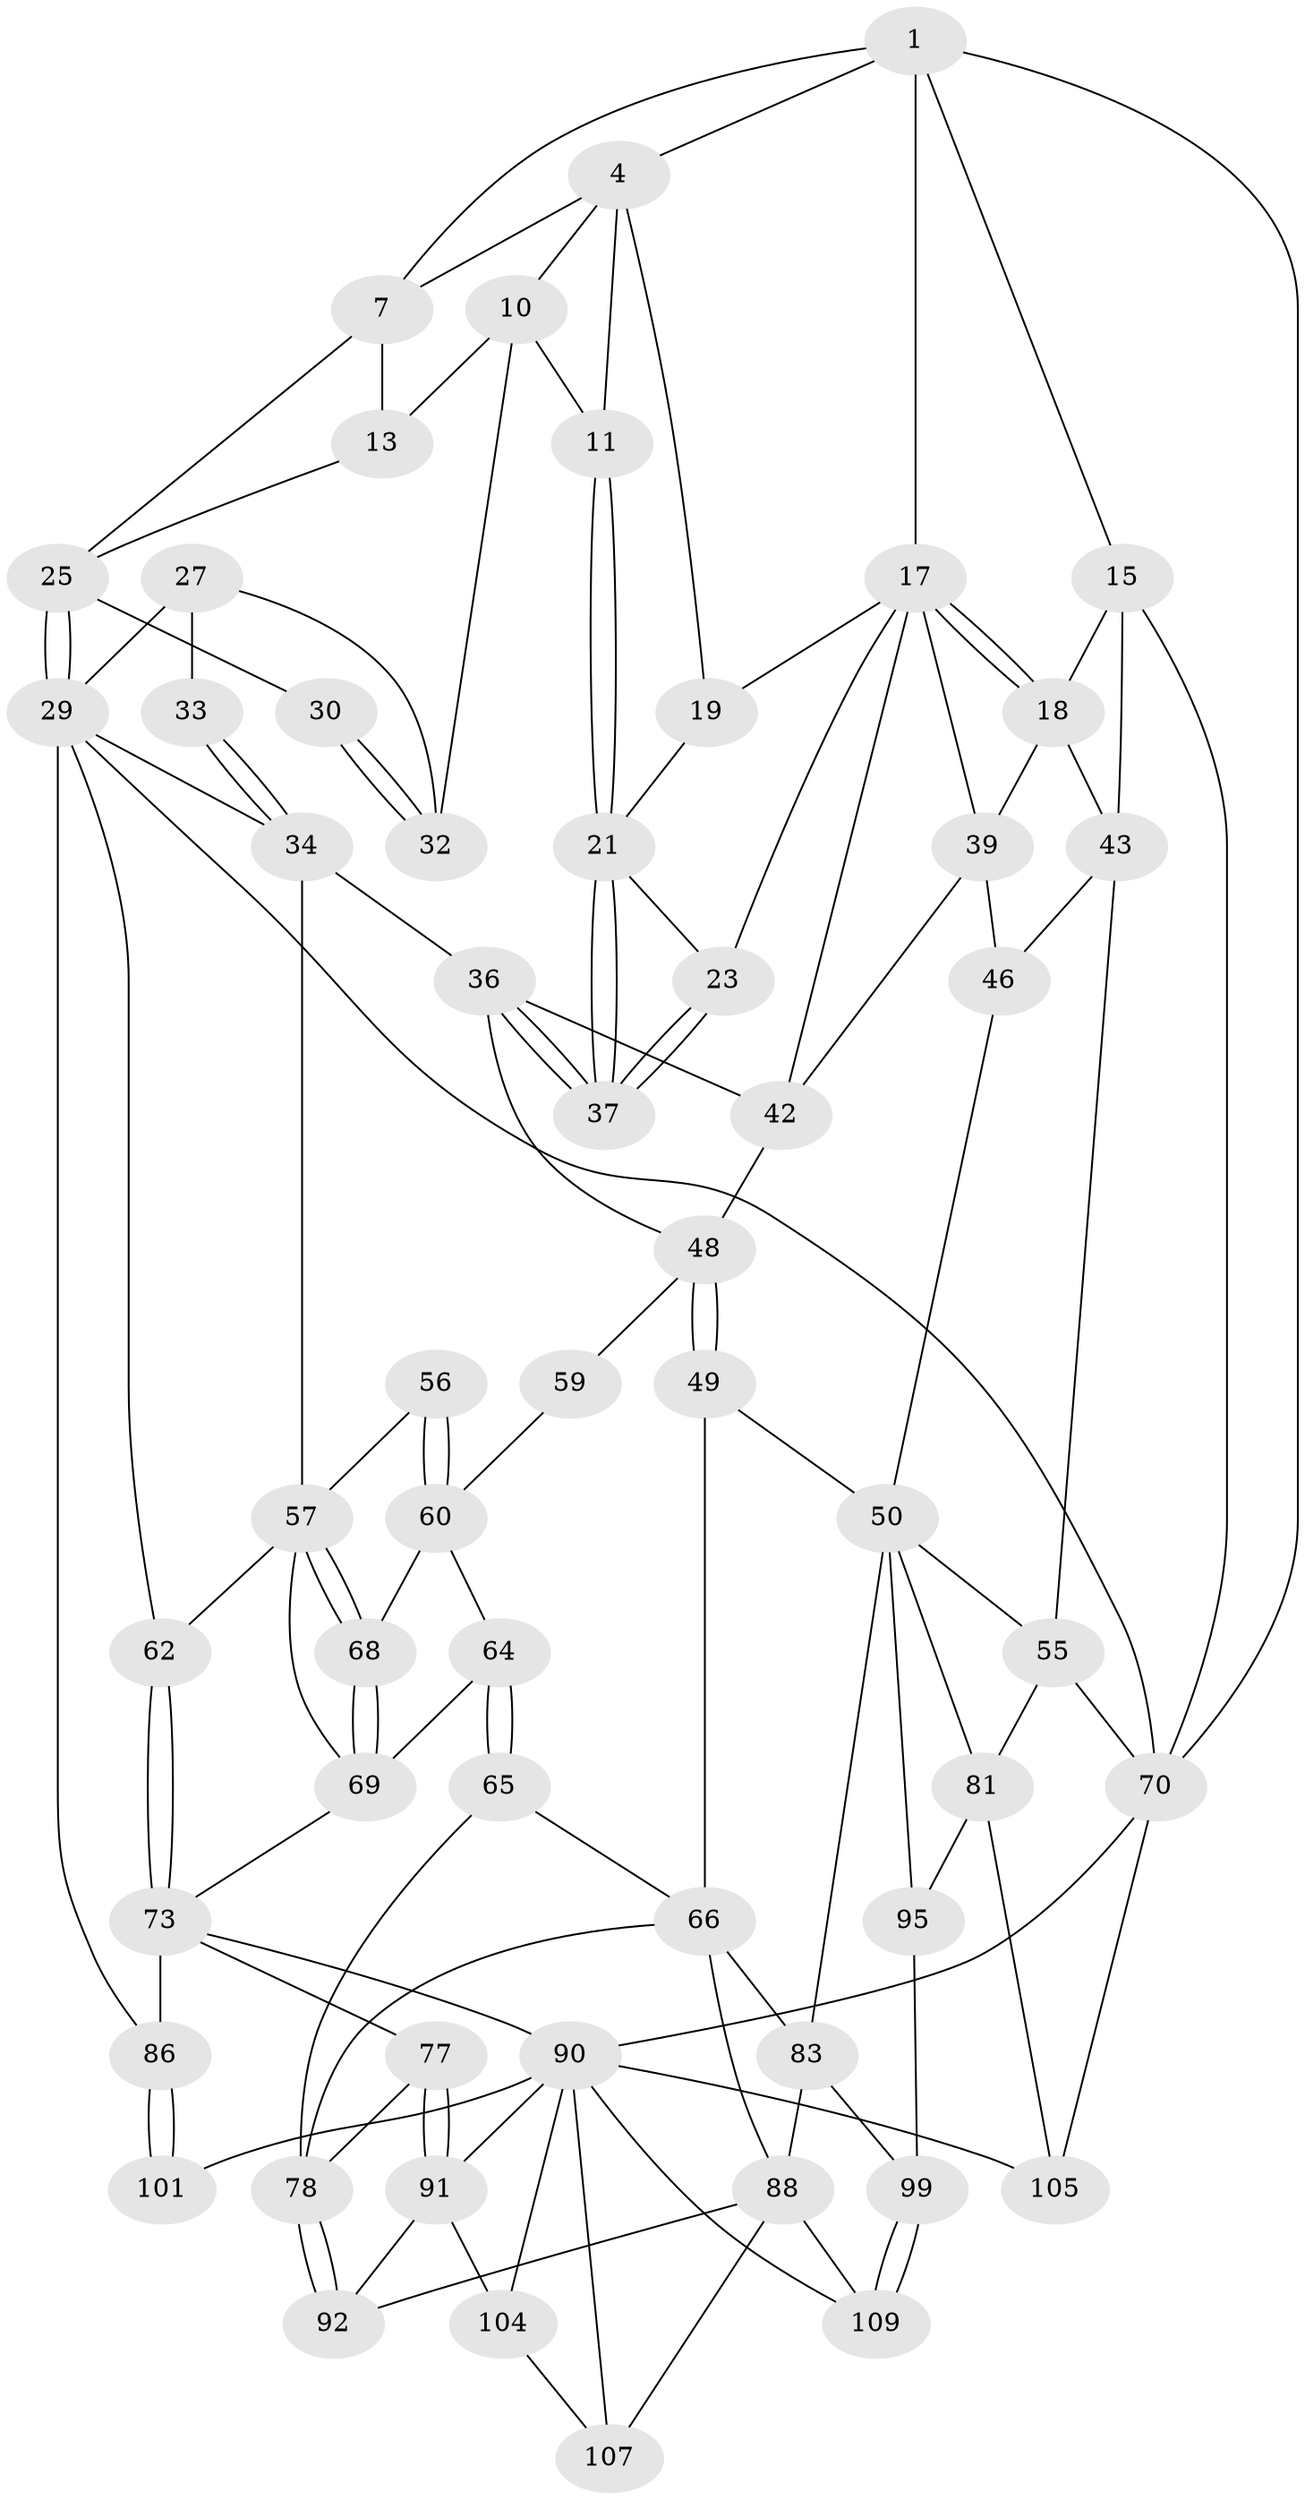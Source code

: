 // original degree distribution, {4: 0.20175438596491227, 6: 0.23684210526315788, 5: 0.5175438596491229, 3: 0.043859649122807015}
// Generated by graph-tools (version 1.1) at 2025/17/03/09/25 04:17:14]
// undirected, 57 vertices, 125 edges
graph export_dot {
graph [start="1"]
  node [color=gray90,style=filled];
  1 [pos="+0.7665452361890337+0",super="+6+2"];
  4 [pos="+0.5786165918724387+0.05030736725546248",super="+5+12"];
  7 [pos="+1+0",super="+8"];
  10 [pos="+0.7608256713559763+0.21704336591713733",super="+14"];
  11 [pos="+0.7329558044868373+0.2291025293115699"];
  13 [pos="+0.8363958551849572+0.20699897389021518"];
  15 [pos="+0+0",super="+16"];
  17 [pos="+0.4658979595052841+0.17190469861044555",super="+20"];
  18 [pos="+0.2861237689971766+0.2591794205368757",super="+40"];
  19 [pos="+0.6020433275288483+0.22747259324528096"];
  21 [pos="+0.7095439777382834+0.25543882580945965",super="+22"];
  23 [pos="+0.5860629567823632+0.3138327678702306"];
  25 [pos="+1+0",super="+26"];
  27 [pos="+0.9805654193894373+0.27507762398453256",super="+28+31"];
  29 [pos="+1+0.3166568710507446",super="+53"];
  30 [pos="+0.9641339508269992+0.20761670088949852"];
  32 [pos="+0.8603960940481035+0.26412237909539293"];
  33 [pos="+0.8823006720193919+0.35455749068893155"];
  34 [pos="+0.8768407475571418+0.38501617326720255",super="+35"];
  36 [pos="+0.6775548530685576+0.39282577650618",super="+41"];
  37 [pos="+0.6753862061037856+0.376657389955902"];
  39 [pos="+0.2934906947745495+0.2785849338916566",super="+45"];
  42 [pos="+0.4848456452569643+0.3198658967287822",super="+47"];
  43 [pos="+0.01908823206504099+0.25830721044656907",super="+44"];
  46 [pos="+0.17711422387496492+0.43346593985348125"];
  48 [pos="+0.3914588345270243+0.49941715658222396",super="+52"];
  49 [pos="+0.34535164633058674+0.5889738347727101"];
  50 [pos="+0.32248804181472046+0.5902070719154013",super="+51+80"];
  55 [pos="+0+0.5690177916952499",super="+75"];
  56 [pos="+0.5487912156580012+0.49286365001530075"];
  57 [pos="+0.6592935899691016+0.514525497796897",super="+58"];
  59 [pos="+0.5188144808359162+0.484576907266139"];
  60 [pos="+0.6217774785210982+0.5659383672788341",super="+61"];
  62 [pos="+0.9153808113910245+0.6387343303732314"];
  64 [pos="+0.5917437806993268+0.622320850545881"];
  65 [pos="+0.5473938365265627+0.6616537828353926"];
  66 [pos="+0.4210965907737976+0.6551174903534871",super="+67+85"];
  68 [pos="+0.6313744525960038+0.5549101687870257"];
  69 [pos="+0.7105178894037341+0.6257648639665206",super="+72"];
  70 [pos="+1+1",super="+76"];
  73 [pos="+0.8455665543349687+0.7110726579833759",super="+87+74"];
  77 [pos="+0.7328251245380207+0.7644963059390436"];
  78 [pos="+0.6505780177124203+0.7715324250272321",super="+79"];
  81 [pos="+0.09695212551139412+0.7531729028208365",super="+96+82"];
  83 [pos="+0.3413861732370073+0.873060272631163",super="+89"];
  86 [pos="+0.9196206508120075+0.8579331434669708"];
  88 [pos="+0.4995027882991035+0.8545140307872919",super="+93"];
  90 [pos="+0.8096542269007969+0.8964513783259269",super="+102"];
  91 [pos="+0.757237457282699+0.8690774966180238",super="+94"];
  92 [pos="+0.6161200744634514+0.8749309371361585"];
  95 [pos="+0.2051480931591002+0.8921940231384787",super="+100"];
  99 [pos="+0.34986861105102784+0.980468594962974"];
  101 [pos="+0.9472931903119388+1"];
  104 [pos="+0.7078323722655371+0.9406904607872051",super="+106"];
  105 [pos="+0.0615680115284099+1"];
  107 [pos="+0.5696698869407602+0.9522105924237279"];
  109 [pos="+0.3499124286653219+0.9922200682185615"];
  1 -- 7;
  1 -- 70;
  1 -- 15;
  1 -- 4;
  1 -- 17;
  4 -- 10;
  4 -- 7;
  4 -- 19;
  4 -- 11;
  7 -- 25;
  7 -- 13;
  10 -- 11;
  10 -- 32;
  10 -- 13;
  11 -- 21;
  11 -- 21;
  13 -- 25;
  15 -- 70;
  15 -- 18;
  15 -- 43;
  17 -- 18;
  17 -- 18;
  17 -- 19;
  17 -- 39;
  17 -- 23;
  17 -- 42;
  18 -- 43;
  18 -- 39;
  19 -- 21;
  21 -- 37;
  21 -- 37;
  21 -- 23;
  23 -- 37;
  23 -- 37;
  25 -- 29;
  25 -- 29;
  25 -- 30;
  27 -- 33 [weight=2];
  27 -- 29;
  27 -- 32;
  29 -- 34;
  29 -- 70;
  29 -- 86;
  29 -- 62;
  30 -- 32;
  30 -- 32;
  33 -- 34;
  33 -- 34;
  34 -- 57;
  34 -- 36;
  36 -- 37;
  36 -- 37;
  36 -- 48;
  36 -- 42;
  39 -- 42;
  39 -- 46;
  42 -- 48;
  43 -- 46;
  43 -- 55;
  46 -- 50;
  48 -- 49;
  48 -- 49;
  48 -- 59;
  49 -- 50;
  49 -- 66;
  50 -- 55;
  50 -- 81;
  50 -- 83;
  50 -- 95;
  55 -- 70;
  55 -- 81;
  56 -- 57;
  56 -- 60;
  56 -- 60;
  57 -- 68;
  57 -- 68;
  57 -- 69;
  57 -- 62;
  59 -- 60;
  60 -- 68;
  60 -- 64;
  62 -- 73;
  62 -- 73;
  64 -- 65;
  64 -- 65;
  64 -- 69;
  65 -- 66;
  65 -- 78;
  66 -- 83;
  66 -- 88;
  66 -- 78;
  68 -- 69;
  68 -- 69;
  69 -- 73;
  70 -- 105;
  70 -- 90;
  73 -- 90;
  73 -- 86;
  73 -- 77;
  77 -- 78;
  77 -- 91;
  77 -- 91;
  78 -- 92;
  78 -- 92;
  81 -- 105;
  81 -- 95 [weight=2];
  83 -- 88;
  83 -- 99;
  86 -- 101;
  86 -- 101;
  88 -- 107;
  88 -- 92;
  88 -- 109;
  90 -- 91;
  90 -- 101 [weight=2];
  90 -- 104 [weight=2];
  90 -- 105;
  90 -- 107;
  90 -- 109;
  91 -- 104;
  91 -- 92;
  95 -- 99;
  99 -- 109;
  99 -- 109;
  104 -- 107;
}
